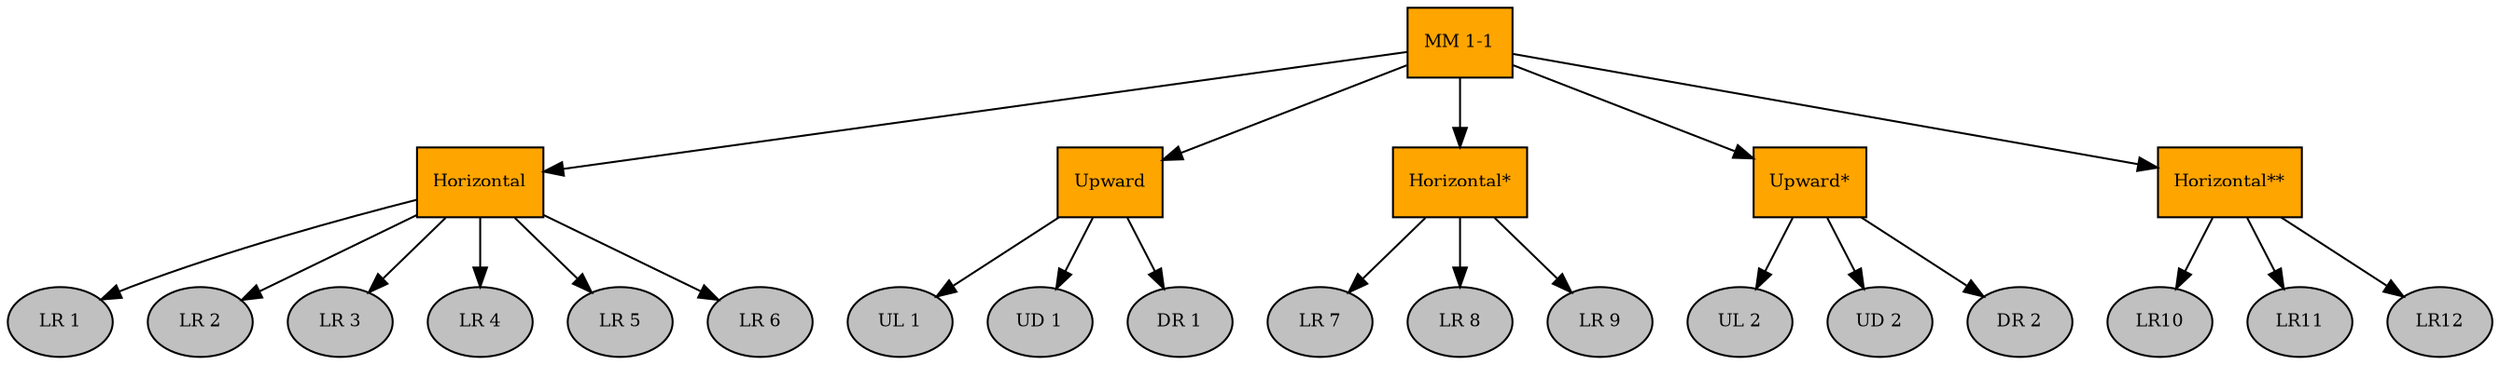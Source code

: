 digraph pastafarianism {
ordering=out;
graph [fontname="times-roman"];
node [fontname="times-roman"];
edge [fontname="times-roman"];
"MM 1-1" [fillcolor=orange, fontcolor=black, fontsize=9, label="MM 1-1", shape=box, style=filled];
Horizontal [fillcolor=orange, fontcolor=black, fontsize=9, label=Horizontal, shape=box, style=filled];
"MM 1-1" -> Horizontal;
"LR 1" [fillcolor=gray, fontcolor=black, fontsize=9, label="LR 1", shape=ellipse, style=filled];
Horizontal -> "LR 1";
"LR 2" [fillcolor=gray, fontcolor=black, fontsize=9, label="LR 2", shape=ellipse, style=filled];
Horizontal -> "LR 2";
"LR 3" [fillcolor=gray, fontcolor=black, fontsize=9, label="LR 3", shape=ellipse, style=filled];
Horizontal -> "LR 3";
"LR 4" [fillcolor=gray, fontcolor=black, fontsize=9, label="LR 4", shape=ellipse, style=filled];
Horizontal -> "LR 4";
"LR 5" [fillcolor=gray, fontcolor=black, fontsize=9, label="LR 5", shape=ellipse, style=filled];
Horizontal -> "LR 5";
"LR 6" [fillcolor=gray, fontcolor=black, fontsize=9, label="LR 6", shape=ellipse, style=filled];
Horizontal -> "LR 6";
Upward [fillcolor=orange, fontcolor=black, fontsize=9, label=Upward, shape=box, style=filled];
"MM 1-1" -> Upward;
"UL 1" [fillcolor=gray, fontcolor=black, fontsize=9, label="UL 1", shape=ellipse, style=filled];
Upward -> "UL 1";
"UD 1" [fillcolor=gray, fontcolor=black, fontsize=9, label="UD 1", shape=ellipse, style=filled];
Upward -> "UD 1";
"DR 1" [fillcolor=gray, fontcolor=black, fontsize=9, label="DR 1", shape=ellipse, style=filled];
Upward -> "DR 1";
"Horizontal*" [fillcolor=orange, fontcolor=black, fontsize=9, label="Horizontal*", shape=box, style=filled];
"MM 1-1" -> "Horizontal*";
"LR 7" [fillcolor=gray, fontcolor=black, fontsize=9, label="LR 7", shape=ellipse, style=filled];
"Horizontal*" -> "LR 7";
"LR 8" [fillcolor=gray, fontcolor=black, fontsize=9, label="LR 8", shape=ellipse, style=filled];
"Horizontal*" -> "LR 8";
"LR 9" [fillcolor=gray, fontcolor=black, fontsize=9, label="LR 9", shape=ellipse, style=filled];
"Horizontal*" -> "LR 9";
"Upward*" [fillcolor=orange, fontcolor=black, fontsize=9, label="Upward*", shape=box, style=filled];
"MM 1-1" -> "Upward*";
"UL 2" [fillcolor=gray, fontcolor=black, fontsize=9, label="UL 2", shape=ellipse, style=filled];
"Upward*" -> "UL 2";
"UD 2" [fillcolor=gray, fontcolor=black, fontsize=9, label="UD 2", shape=ellipse, style=filled];
"Upward*" -> "UD 2";
"DR 2" [fillcolor=gray, fontcolor=black, fontsize=9, label="DR 2", shape=ellipse, style=filled];
"Upward*" -> "DR 2";
"Horizontal**" [fillcolor=orange, fontcolor=black, fontsize=9, label="Horizontal**", shape=box, style=filled];
"MM 1-1" -> "Horizontal**";
LR10 [fillcolor=gray, fontcolor=black, fontsize=9, label=LR10, shape=ellipse, style=filled];
"Horizontal**" -> LR10;
LR11 [fillcolor=gray, fontcolor=black, fontsize=9, label=LR11, shape=ellipse, style=filled];
"Horizontal**" -> LR11;
LR12 [fillcolor=gray, fontcolor=black, fontsize=9, label=LR12, shape=ellipse, style=filled];
"Horizontal**" -> LR12;
}
